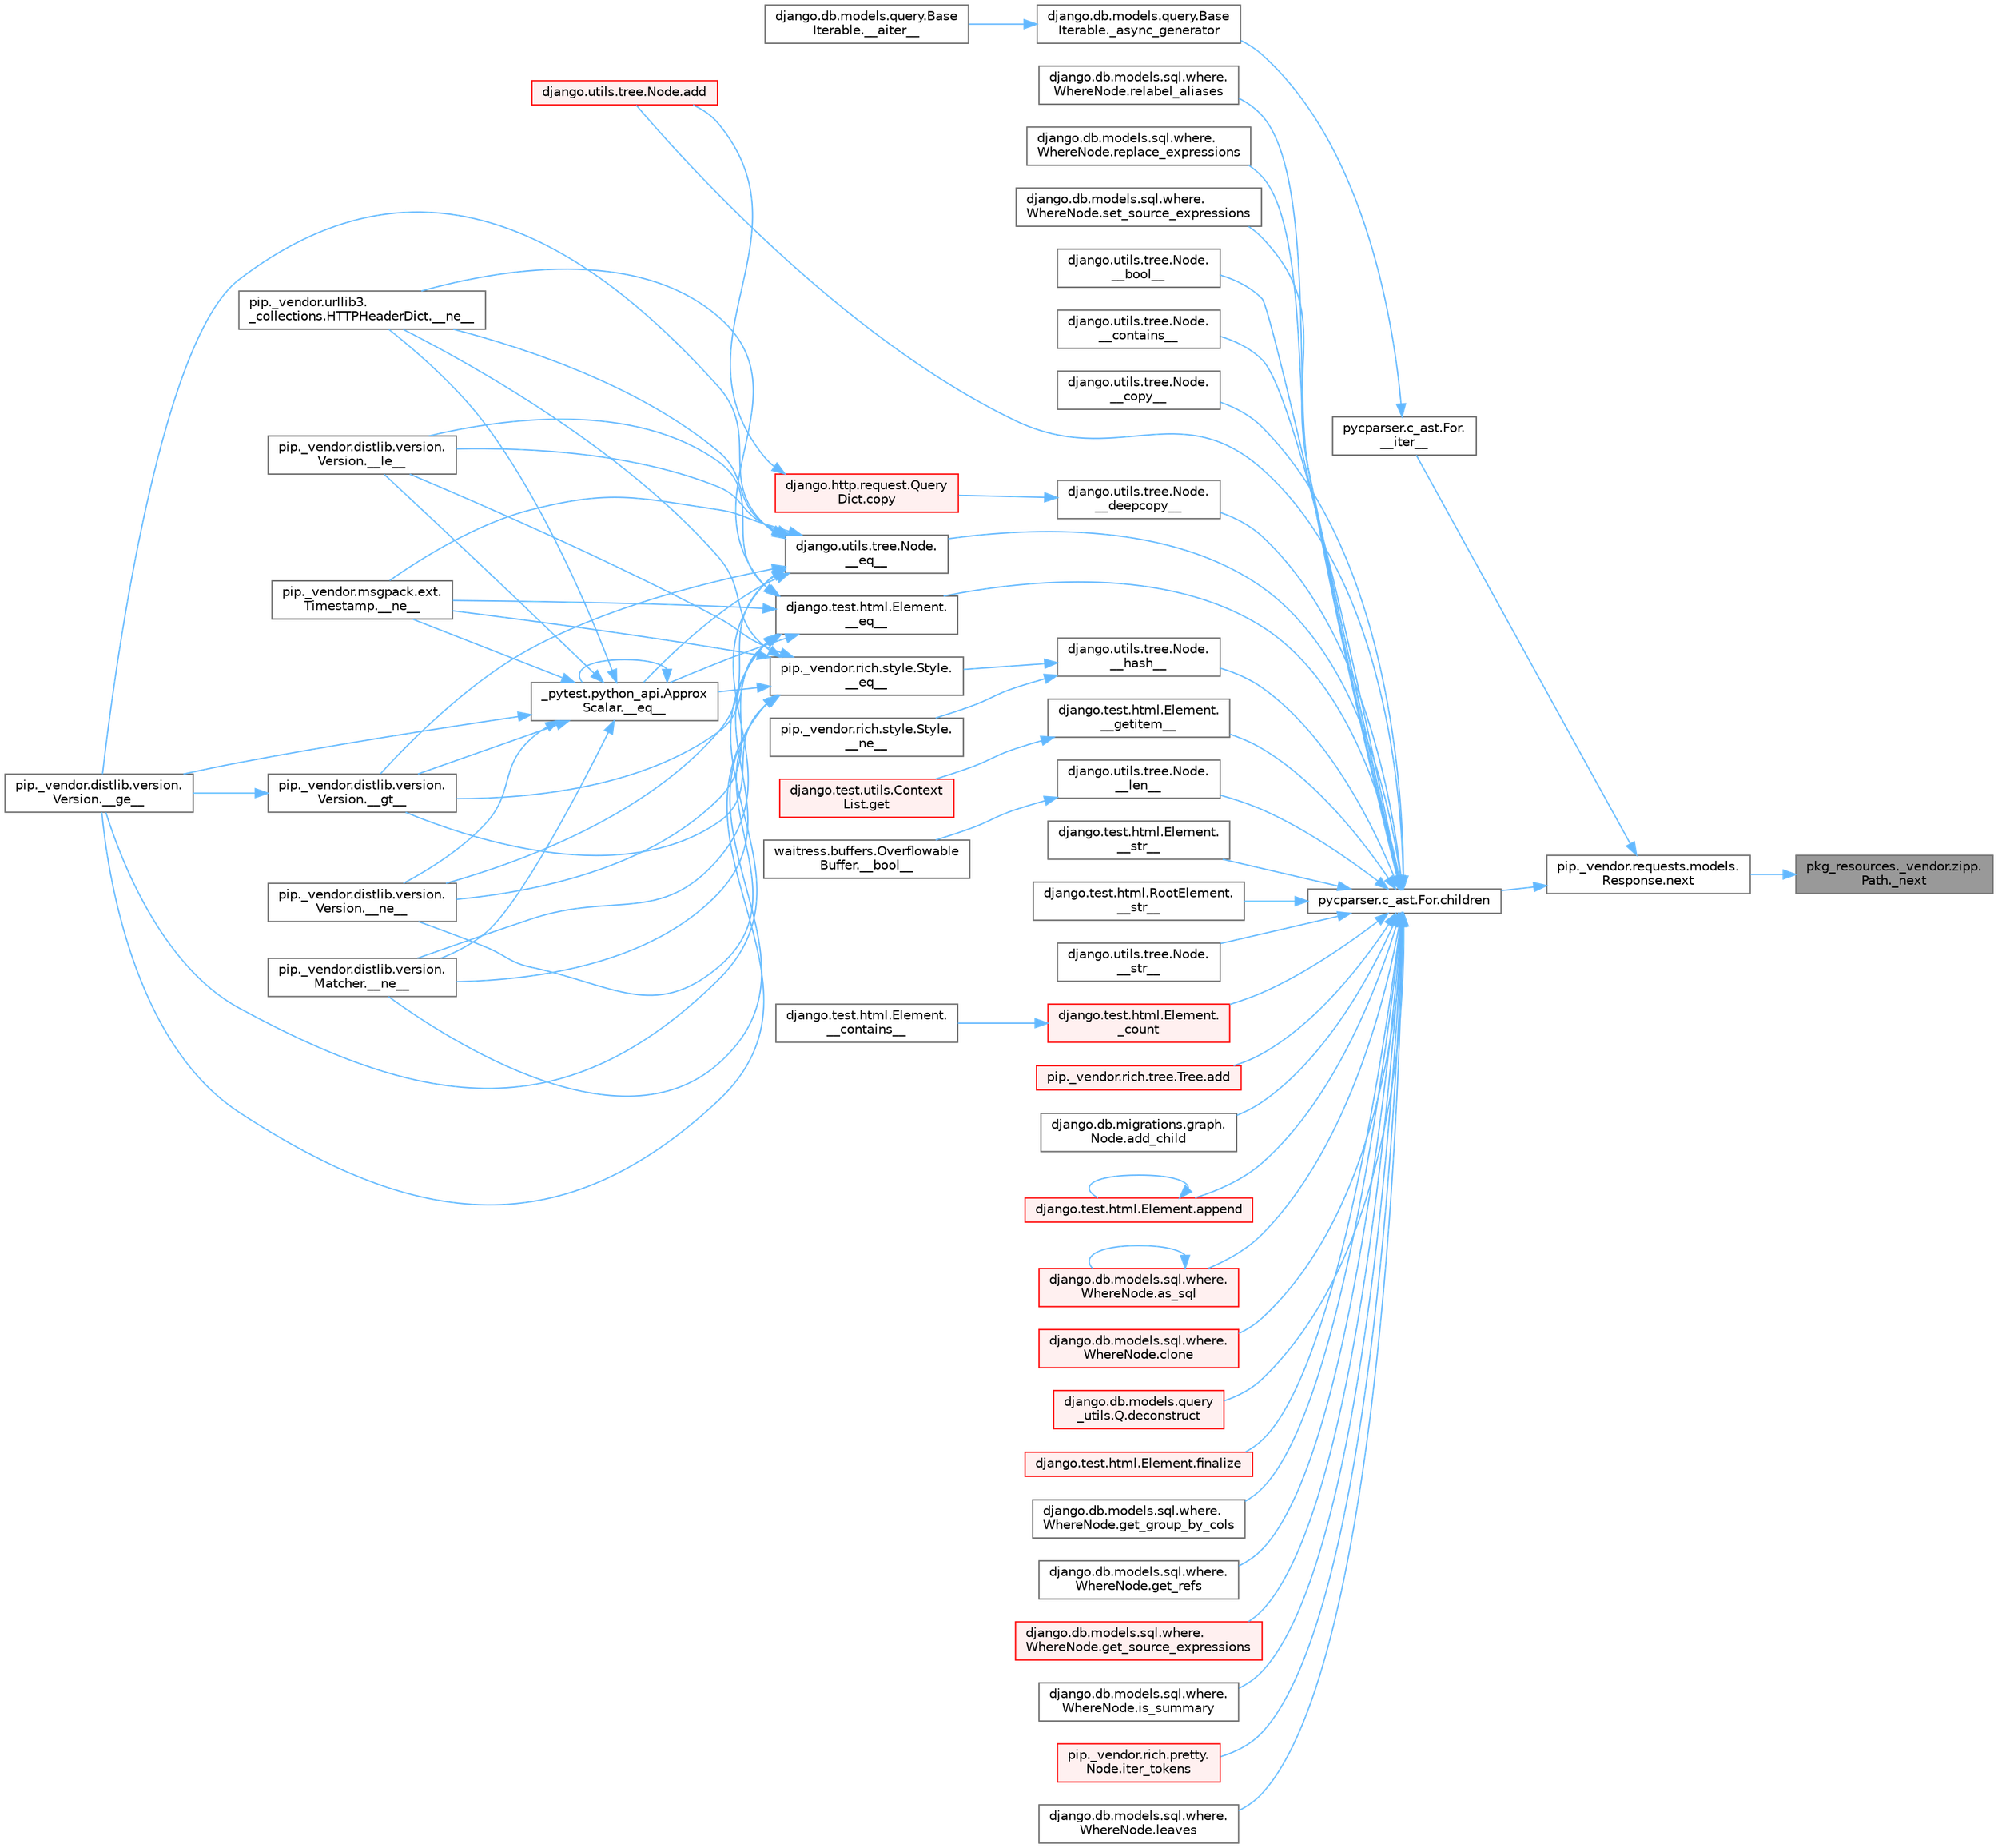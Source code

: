 digraph "pkg_resources._vendor.zipp.Path._next"
{
 // LATEX_PDF_SIZE
  bgcolor="transparent";
  edge [fontname=Helvetica,fontsize=10,labelfontname=Helvetica,labelfontsize=10];
  node [fontname=Helvetica,fontsize=10,shape=box,height=0.2,width=0.4];
  rankdir="RL";
  Node1 [id="Node000001",label="pkg_resources._vendor.zipp.\lPath._next",height=0.2,width=0.4,color="gray40", fillcolor="grey60", style="filled", fontcolor="black",tooltip=" "];
  Node1 -> Node2 [id="edge1_Node000001_Node000002",dir="back",color="steelblue1",style="solid",tooltip=" "];
  Node2 [id="Node000002",label="pip._vendor.requests.models.\lResponse.next",height=0.2,width=0.4,color="grey40", fillcolor="white", style="filled",URL="$classpip_1_1__vendor_1_1requests_1_1models_1_1_response.html#ad5843db283d1b1ca0152d4a34377e8f8",tooltip=" "];
  Node2 -> Node3 [id="edge2_Node000002_Node000003",dir="back",color="steelblue1",style="solid",tooltip=" "];
  Node3 [id="Node000003",label="pycparser.c_ast.For.\l__iter__",height=0.2,width=0.4,color="grey40", fillcolor="white", style="filled",URL="$classpycparser_1_1c__ast_1_1_for.html#a5ec4d376b5226521b188ad1e5ef7895b",tooltip=" "];
  Node3 -> Node4 [id="edge3_Node000003_Node000004",dir="back",color="steelblue1",style="solid",tooltip=" "];
  Node4 [id="Node000004",label="django.db.models.query.Base\lIterable._async_generator",height=0.2,width=0.4,color="grey40", fillcolor="white", style="filled",URL="$classdjango_1_1db_1_1models_1_1query_1_1_base_iterable.html#a3ecc2267976bc6628d1fe84d78355144",tooltip=" "];
  Node4 -> Node5 [id="edge4_Node000004_Node000005",dir="back",color="steelblue1",style="solid",tooltip=" "];
  Node5 [id="Node000005",label="django.db.models.query.Base\lIterable.__aiter__",height=0.2,width=0.4,color="grey40", fillcolor="white", style="filled",URL="$classdjango_1_1db_1_1models_1_1query_1_1_base_iterable.html#a43cb23849277ca87b702f8431492e8d9",tooltip=" "];
  Node2 -> Node6 [id="edge5_Node000002_Node000006",dir="back",color="steelblue1",style="solid",tooltip=" "];
  Node6 [id="Node000006",label="pycparser.c_ast.For.children",height=0.2,width=0.4,color="grey40", fillcolor="white", style="filled",URL="$classpycparser_1_1c__ast_1_1_for.html#a215c790814d9a305fc5046fec153fbe2",tooltip=" "];
  Node6 -> Node7 [id="edge6_Node000006_Node000007",dir="back",color="steelblue1",style="solid",tooltip=" "];
  Node7 [id="Node000007",label="django.utils.tree.Node.\l__bool__",height=0.2,width=0.4,color="grey40", fillcolor="white", style="filled",URL="$classdjango_1_1utils_1_1tree_1_1_node.html#a70a56e9492f929d850eebc44de75e25c",tooltip=" "];
  Node6 -> Node8 [id="edge7_Node000006_Node000008",dir="back",color="steelblue1",style="solid",tooltip=" "];
  Node8 [id="Node000008",label="django.utils.tree.Node.\l__contains__",height=0.2,width=0.4,color="grey40", fillcolor="white", style="filled",URL="$classdjango_1_1utils_1_1tree_1_1_node.html#ab55c47b46f14e5fde108b1c3cf95d93a",tooltip=" "];
  Node6 -> Node9 [id="edge8_Node000006_Node000009",dir="back",color="steelblue1",style="solid",tooltip=" "];
  Node9 [id="Node000009",label="django.utils.tree.Node.\l__copy__",height=0.2,width=0.4,color="grey40", fillcolor="white", style="filled",URL="$classdjango_1_1utils_1_1tree_1_1_node.html#abae878f6b4500b8b241c23d8fac46e63",tooltip=" "];
  Node6 -> Node10 [id="edge9_Node000006_Node000010",dir="back",color="steelblue1",style="solid",tooltip=" "];
  Node10 [id="Node000010",label="django.utils.tree.Node.\l__deepcopy__",height=0.2,width=0.4,color="grey40", fillcolor="white", style="filled",URL="$classdjango_1_1utils_1_1tree_1_1_node.html#a38840c46ded3963808edbeec90765d6b",tooltip=" "];
  Node10 -> Node11 [id="edge10_Node000010_Node000011",dir="back",color="steelblue1",style="solid",tooltip=" "];
  Node11 [id="Node000011",label="django.http.request.Query\lDict.copy",height=0.2,width=0.4,color="red", fillcolor="#FFF0F0", style="filled",URL="$classdjango_1_1http_1_1request_1_1_query_dict.html#ada9e4956e62868c5587b9ffde7b358b5",tooltip=" "];
  Node11 -> Node170 [id="edge11_Node000011_Node000170",dir="back",color="steelblue1",style="solid",tooltip=" "];
  Node170 [id="Node000170",label="django.utils.tree.Node.add",height=0.2,width=0.4,color="red", fillcolor="#FFF0F0", style="filled",URL="$classdjango_1_1utils_1_1tree_1_1_node.html#a2c883d105b5c9cfd32bff72c7469f18c",tooltip=" "];
  Node6 -> Node964 [id="edge12_Node000006_Node000964",dir="back",color="steelblue1",style="solid",tooltip=" "];
  Node964 [id="Node000964",label="django.test.html.Element.\l__eq__",height=0.2,width=0.4,color="grey40", fillcolor="white", style="filled",URL="$classdjango_1_1test_1_1html_1_1_element.html#a287e83f2ae4a6f13b9e00d7b70ee5d47",tooltip=" "];
  Node964 -> Node84 [id="edge13_Node000964_Node000084",dir="back",color="steelblue1",style="solid",tooltip=" "];
  Node84 [id="Node000084",label="_pytest.python_api.Approx\lScalar.__eq__",height=0.2,width=0.4,color="grey40", fillcolor="white", style="filled",URL="$class__pytest_1_1python__api_1_1_approx_scalar.html#af4601ee4ca7409927f88c83ebfc3d923",tooltip=" "];
  Node84 -> Node84 [id="edge14_Node000084_Node000084",dir="back",color="steelblue1",style="solid",tooltip=" "];
  Node84 -> Node85 [id="edge15_Node000084_Node000085",dir="back",color="steelblue1",style="solid",tooltip=" "];
  Node85 [id="Node000085",label="pip._vendor.distlib.version.\lVersion.__ge__",height=0.2,width=0.4,color="grey40", fillcolor="white", style="filled",URL="$classpip_1_1__vendor_1_1distlib_1_1version_1_1_version.html#aa6b7b889cebc687ddb5ed9040d01b1ec",tooltip=" "];
  Node84 -> Node86 [id="edge16_Node000084_Node000086",dir="back",color="steelblue1",style="solid",tooltip=" "];
  Node86 [id="Node000086",label="pip._vendor.distlib.version.\lVersion.__gt__",height=0.2,width=0.4,color="grey40", fillcolor="white", style="filled",URL="$classpip_1_1__vendor_1_1distlib_1_1version_1_1_version.html#a51cf0c8da1bb6829173ff6861b10cb5f",tooltip=" "];
  Node86 -> Node85 [id="edge17_Node000086_Node000085",dir="back",color="steelblue1",style="solid",tooltip=" "];
  Node84 -> Node87 [id="edge18_Node000084_Node000087",dir="back",color="steelblue1",style="solid",tooltip=" "];
  Node87 [id="Node000087",label="pip._vendor.distlib.version.\lVersion.__le__",height=0.2,width=0.4,color="grey40", fillcolor="white", style="filled",URL="$classpip_1_1__vendor_1_1distlib_1_1version_1_1_version.html#ae5e2c5d9b76377e286fcf92a382cbb8b",tooltip=" "];
  Node84 -> Node88 [id="edge19_Node000084_Node000088",dir="back",color="steelblue1",style="solid",tooltip=" "];
  Node88 [id="Node000088",label="pip._vendor.distlib.version.\lMatcher.__ne__",height=0.2,width=0.4,color="grey40", fillcolor="white", style="filled",URL="$classpip_1_1__vendor_1_1distlib_1_1version_1_1_matcher.html#a24f8f8a4686bff3018fee5d22f4e02f1",tooltip=" "];
  Node84 -> Node89 [id="edge20_Node000084_Node000089",dir="back",color="steelblue1",style="solid",tooltip=" "];
  Node89 [id="Node000089",label="pip._vendor.distlib.version.\lVersion.__ne__",height=0.2,width=0.4,color="grey40", fillcolor="white", style="filled",URL="$classpip_1_1__vendor_1_1distlib_1_1version_1_1_version.html#aea3cdf6db007318ab1a2e8d144e2a4a1",tooltip=" "];
  Node84 -> Node90 [id="edge21_Node000084_Node000090",dir="back",color="steelblue1",style="solid",tooltip=" "];
  Node90 [id="Node000090",label="pip._vendor.msgpack.ext.\lTimestamp.__ne__",height=0.2,width=0.4,color="grey40", fillcolor="white", style="filled",URL="$classpip_1_1__vendor_1_1msgpack_1_1ext_1_1_timestamp.html#ac38b8cada8075f7a1133b06bc99b2317",tooltip=" "];
  Node84 -> Node91 [id="edge22_Node000084_Node000091",dir="back",color="steelblue1",style="solid",tooltip=" "];
  Node91 [id="Node000091",label="pip._vendor.urllib3.\l_collections.HTTPHeaderDict.__ne__",height=0.2,width=0.4,color="grey40", fillcolor="white", style="filled",URL="$classpip_1_1__vendor_1_1urllib3_1_1__collections_1_1_h_t_t_p_header_dict.html#aa7766a9499d33160a1258e140e35a806",tooltip=" "];
  Node964 -> Node85 [id="edge23_Node000964_Node000085",dir="back",color="steelblue1",style="solid",tooltip=" "];
  Node964 -> Node86 [id="edge24_Node000964_Node000086",dir="back",color="steelblue1",style="solid",tooltip=" "];
  Node964 -> Node87 [id="edge25_Node000964_Node000087",dir="back",color="steelblue1",style="solid",tooltip=" "];
  Node964 -> Node88 [id="edge26_Node000964_Node000088",dir="back",color="steelblue1",style="solid",tooltip=" "];
  Node964 -> Node89 [id="edge27_Node000964_Node000089",dir="back",color="steelblue1",style="solid",tooltip=" "];
  Node964 -> Node90 [id="edge28_Node000964_Node000090",dir="back",color="steelblue1",style="solid",tooltip=" "];
  Node964 -> Node91 [id="edge29_Node000964_Node000091",dir="back",color="steelblue1",style="solid",tooltip=" "];
  Node6 -> Node1193 [id="edge30_Node000006_Node001193",dir="back",color="steelblue1",style="solid",tooltip=" "];
  Node1193 [id="Node001193",label="django.utils.tree.Node.\l__eq__",height=0.2,width=0.4,color="grey40", fillcolor="white", style="filled",URL="$classdjango_1_1utils_1_1tree_1_1_node.html#a0004316d098c61c046aef21dece2cce8",tooltip=" "];
  Node1193 -> Node84 [id="edge31_Node001193_Node000084",dir="back",color="steelblue1",style="solid",tooltip=" "];
  Node1193 -> Node85 [id="edge32_Node001193_Node000085",dir="back",color="steelblue1",style="solid",tooltip=" "];
  Node1193 -> Node86 [id="edge33_Node001193_Node000086",dir="back",color="steelblue1",style="solid",tooltip=" "];
  Node1193 -> Node87 [id="edge34_Node001193_Node000087",dir="back",color="steelblue1",style="solid",tooltip=" "];
  Node1193 -> Node88 [id="edge35_Node001193_Node000088",dir="back",color="steelblue1",style="solid",tooltip=" "];
  Node1193 -> Node89 [id="edge36_Node001193_Node000089",dir="back",color="steelblue1",style="solid",tooltip=" "];
  Node1193 -> Node90 [id="edge37_Node001193_Node000090",dir="back",color="steelblue1",style="solid",tooltip=" "];
  Node1193 -> Node91 [id="edge38_Node001193_Node000091",dir="back",color="steelblue1",style="solid",tooltip=" "];
  Node6 -> Node1194 [id="edge39_Node000006_Node001194",dir="back",color="steelblue1",style="solid",tooltip=" "];
  Node1194 [id="Node001194",label="django.test.html.Element.\l__getitem__",height=0.2,width=0.4,color="grey40", fillcolor="white", style="filled",URL="$classdjango_1_1test_1_1html_1_1_element.html#a50df5974a8fa0b0bdc93fdbeb2db7a49",tooltip=" "];
  Node1194 -> Node23 [id="edge40_Node001194_Node000023",dir="back",color="steelblue1",style="solid",tooltip=" "];
  Node23 [id="Node000023",label="django.test.utils.Context\lList.get",height=0.2,width=0.4,color="red", fillcolor="#FFF0F0", style="filled",URL="$classdjango_1_1test_1_1utils_1_1_context_list.html#a1797663a8ac92f44dcb9ad281a896842",tooltip=" "];
  Node6 -> Node1195 [id="edge41_Node000006_Node001195",dir="back",color="steelblue1",style="solid",tooltip=" "];
  Node1195 [id="Node001195",label="django.utils.tree.Node.\l__hash__",height=0.2,width=0.4,color="grey40", fillcolor="white", style="filled",URL="$classdjango_1_1utils_1_1tree_1_1_node.html#ad90478bdeb4e4284385a20cb629f5b9c",tooltip=" "];
  Node1195 -> Node94 [id="edge42_Node001195_Node000094",dir="back",color="steelblue1",style="solid",tooltip=" "];
  Node94 [id="Node000094",label="pip._vendor.rich.style.Style.\l__eq__",height=0.2,width=0.4,color="grey40", fillcolor="white", style="filled",URL="$classpip_1_1__vendor_1_1rich_1_1style_1_1_style.html#aa1040cd22d3171dc8ac3f0ce31653284",tooltip=" "];
  Node94 -> Node84 [id="edge43_Node000094_Node000084",dir="back",color="steelblue1",style="solid",tooltip=" "];
  Node94 -> Node85 [id="edge44_Node000094_Node000085",dir="back",color="steelblue1",style="solid",tooltip=" "];
  Node94 -> Node86 [id="edge45_Node000094_Node000086",dir="back",color="steelblue1",style="solid",tooltip=" "];
  Node94 -> Node87 [id="edge46_Node000094_Node000087",dir="back",color="steelblue1",style="solid",tooltip=" "];
  Node94 -> Node88 [id="edge47_Node000094_Node000088",dir="back",color="steelblue1",style="solid",tooltip=" "];
  Node94 -> Node89 [id="edge48_Node000094_Node000089",dir="back",color="steelblue1",style="solid",tooltip=" "];
  Node94 -> Node90 [id="edge49_Node000094_Node000090",dir="back",color="steelblue1",style="solid",tooltip=" "];
  Node94 -> Node91 [id="edge50_Node000094_Node000091",dir="back",color="steelblue1",style="solid",tooltip=" "];
  Node1195 -> Node95 [id="edge51_Node001195_Node000095",dir="back",color="steelblue1",style="solid",tooltip=" "];
  Node95 [id="Node000095",label="pip._vendor.rich.style.Style.\l__ne__",height=0.2,width=0.4,color="grey40", fillcolor="white", style="filled",URL="$classpip_1_1__vendor_1_1rich_1_1style_1_1_style.html#a97595d869459e2d619505c87c0b9fe81",tooltip=" "];
  Node6 -> Node1196 [id="edge52_Node000006_Node001196",dir="back",color="steelblue1",style="solid",tooltip=" "];
  Node1196 [id="Node001196",label="django.utils.tree.Node.\l__len__",height=0.2,width=0.4,color="grey40", fillcolor="white", style="filled",URL="$classdjango_1_1utils_1_1tree_1_1_node.html#adfb069350f968cc822337df8dd3972cd",tooltip=" "];
  Node1196 -> Node122 [id="edge53_Node001196_Node000122",dir="back",color="steelblue1",style="solid",tooltip=" "];
  Node122 [id="Node000122",label="waitress.buffers.Overflowable\lBuffer.__bool__",height=0.2,width=0.4,color="grey40", fillcolor="white", style="filled",URL="$classwaitress_1_1buffers_1_1_overflowable_buffer.html#afb6d9eccdeea0e50b91f9281878e017a",tooltip=" "];
  Node6 -> Node1020 [id="edge54_Node000006_Node001020",dir="back",color="steelblue1",style="solid",tooltip=" "];
  Node1020 [id="Node001020",label="django.test.html.Element.\l__str__",height=0.2,width=0.4,color="grey40", fillcolor="white", style="filled",URL="$classdjango_1_1test_1_1html_1_1_element.html#a64d65b77132b5ae721ff0862e0440d38",tooltip=" "];
  Node6 -> Node1197 [id="edge55_Node000006_Node001197",dir="back",color="steelblue1",style="solid",tooltip=" "];
  Node1197 [id="Node001197",label="django.test.html.RootElement.\l__str__",height=0.2,width=0.4,color="grey40", fillcolor="white", style="filled",URL="$classdjango_1_1test_1_1html_1_1_root_element.html#a0a23f27acaaafe4eec2628245fbfd399",tooltip=" "];
  Node6 -> Node1198 [id="edge56_Node000006_Node001198",dir="back",color="steelblue1",style="solid",tooltip=" "];
  Node1198 [id="Node001198",label="django.utils.tree.Node.\l__str__",height=0.2,width=0.4,color="grey40", fillcolor="white", style="filled",URL="$classdjango_1_1utils_1_1tree_1_1_node.html#af5edff9bf0b3238652c57425e2eda469",tooltip=" "];
  Node6 -> Node1199 [id="edge57_Node000006_Node001199",dir="back",color="steelblue1",style="solid",tooltip=" "];
  Node1199 [id="Node001199",label="django.test.html.Element.\l_count",height=0.2,width=0.4,color="red", fillcolor="#FFF0F0", style="filled",URL="$classdjango_1_1test_1_1html_1_1_element.html#a41931b250e40c64a492d92a08ecda738",tooltip=" "];
  Node1199 -> Node1200 [id="edge58_Node001199_Node001200",dir="back",color="steelblue1",style="solid",tooltip=" "];
  Node1200 [id="Node001200",label="django.test.html.Element.\l__contains__",height=0.2,width=0.4,color="grey40", fillcolor="white", style="filled",URL="$classdjango_1_1test_1_1html_1_1_element.html#a227aa6f6e0a822f619c2187f566e9e01",tooltip=" "];
  Node6 -> Node170 [id="edge59_Node000006_Node000170",dir="back",color="steelblue1",style="solid",tooltip=" "];
  Node6 -> Node1215 [id="edge60_Node000006_Node001215",dir="back",color="steelblue1",style="solid",tooltip=" "];
  Node1215 [id="Node001215",label="pip._vendor.rich.tree.Tree.add",height=0.2,width=0.4,color="red", fillcolor="#FFF0F0", style="filled",URL="$classpip_1_1__vendor_1_1rich_1_1tree_1_1_tree.html#a0ce550864757b1ee2756237b6e754aae",tooltip=" "];
  Node6 -> Node1216 [id="edge61_Node000006_Node001216",dir="back",color="steelblue1",style="solid",tooltip=" "];
  Node1216 [id="Node001216",label="django.db.migrations.graph.\lNode.add_child",height=0.2,width=0.4,color="grey40", fillcolor="white", style="filled",URL="$classdjango_1_1db_1_1migrations_1_1graph_1_1_node.html#ab19fb2c4c58dbfa6d5223c59d5cad529",tooltip=" "];
  Node6 -> Node1217 [id="edge62_Node000006_Node001217",dir="back",color="steelblue1",style="solid",tooltip=" "];
  Node1217 [id="Node001217",label="django.test.html.Element.append",height=0.2,width=0.4,color="red", fillcolor="#FFF0F0", style="filled",URL="$classdjango_1_1test_1_1html_1_1_element.html#a777b8a687c36ca1eae49eabec1963e0c",tooltip=" "];
  Node1217 -> Node1217 [id="edge63_Node001217_Node001217",dir="back",color="steelblue1",style="solid",tooltip=" "];
  Node6 -> Node1218 [id="edge64_Node000006_Node001218",dir="back",color="steelblue1",style="solid",tooltip=" "];
  Node1218 [id="Node001218",label="django.db.models.sql.where.\lWhereNode.as_sql",height=0.2,width=0.4,color="red", fillcolor="#FFF0F0", style="filled",URL="$classdjango_1_1db_1_1models_1_1sql_1_1where_1_1_where_node.html#aea3cf4a913c71f0c181e6e81b819b590",tooltip=" "];
  Node1218 -> Node1218 [id="edge65_Node001218_Node001218",dir="back",color="steelblue1",style="solid",tooltip=" "];
  Node6 -> Node303 [id="edge66_Node000006_Node000303",dir="back",color="steelblue1",style="solid",tooltip=" "];
  Node303 [id="Node000303",label="django.db.models.sql.where.\lWhereNode.clone",height=0.2,width=0.4,color="red", fillcolor="#FFF0F0", style="filled",URL="$classdjango_1_1db_1_1models_1_1sql_1_1where_1_1_where_node.html#a0faff63950b774ce4ad391ea1f6b6d2c",tooltip=" "];
  Node6 -> Node1219 [id="edge67_Node000006_Node001219",dir="back",color="steelblue1",style="solid",tooltip=" "];
  Node1219 [id="Node001219",label="django.db.models.query\l_utils.Q.deconstruct",height=0.2,width=0.4,color="red", fillcolor="#FFF0F0", style="filled",URL="$classdjango_1_1db_1_1models_1_1query__utils_1_1_q.html#ac606e6b94b4af8af0edbd144709ff4d9",tooltip=" "];
  Node6 -> Node1220 [id="edge68_Node000006_Node001220",dir="back",color="steelblue1",style="solid",tooltip=" "];
  Node1220 [id="Node001220",label="django.test.html.Element.finalize",height=0.2,width=0.4,color="red", fillcolor="#FFF0F0", style="filled",URL="$classdjango_1_1test_1_1html_1_1_element.html#a43e85666da059388c8c88f8c4728d412",tooltip=" "];
  Node6 -> Node1223 [id="edge69_Node000006_Node001223",dir="back",color="steelblue1",style="solid",tooltip=" "];
  Node1223 [id="Node001223",label="django.db.models.sql.where.\lWhereNode.get_group_by_cols",height=0.2,width=0.4,color="grey40", fillcolor="white", style="filled",URL="$classdjango_1_1db_1_1models_1_1sql_1_1where_1_1_where_node.html#a8a251bb874845d5d826007c1bd01becd",tooltip=" "];
  Node6 -> Node1224 [id="edge70_Node000006_Node001224",dir="back",color="steelblue1",style="solid",tooltip=" "];
  Node1224 [id="Node001224",label="django.db.models.sql.where.\lWhereNode.get_refs",height=0.2,width=0.4,color="grey40", fillcolor="white", style="filled",URL="$classdjango_1_1db_1_1models_1_1sql_1_1where_1_1_where_node.html#a0fca493aedbb4f97cc371002f61705f8",tooltip=" "];
  Node6 -> Node1225 [id="edge71_Node000006_Node001225",dir="back",color="steelblue1",style="solid",tooltip=" "];
  Node1225 [id="Node001225",label="django.db.models.sql.where.\lWhereNode.get_source_expressions",height=0.2,width=0.4,color="red", fillcolor="#FFF0F0", style="filled",URL="$classdjango_1_1db_1_1models_1_1sql_1_1where_1_1_where_node.html#ae3155308ff1faf4914e3e7f0134f49d7",tooltip=" "];
  Node6 -> Node1561 [id="edge72_Node000006_Node001561",dir="back",color="steelblue1",style="solid",tooltip=" "];
  Node1561 [id="Node001561",label="django.db.models.sql.where.\lWhereNode.is_summary",height=0.2,width=0.4,color="grey40", fillcolor="white", style="filled",URL="$classdjango_1_1db_1_1models_1_1sql_1_1where_1_1_where_node.html#a5ccaa2ffb892fb471dcc890c220f2870",tooltip=" "];
  Node6 -> Node1562 [id="edge73_Node000006_Node001562",dir="back",color="steelblue1",style="solid",tooltip=" "];
  Node1562 [id="Node001562",label="pip._vendor.rich.pretty.\lNode.iter_tokens",height=0.2,width=0.4,color="red", fillcolor="#FFF0F0", style="filled",URL="$classpip_1_1__vendor_1_1rich_1_1pretty_1_1_node.html#a0aa14e355c4ac08308ae1a96f9d3ebc2",tooltip=" "];
  Node6 -> Node1565 [id="edge74_Node000006_Node001565",dir="back",color="steelblue1",style="solid",tooltip=" "];
  Node1565 [id="Node001565",label="django.db.models.sql.where.\lWhereNode.leaves",height=0.2,width=0.4,color="grey40", fillcolor="white", style="filled",URL="$classdjango_1_1db_1_1models_1_1sql_1_1where_1_1_where_node.html#a517032e8f6a9c2ab5667dfa7af5e7c78",tooltip=" "];
  Node6 -> Node1566 [id="edge75_Node000006_Node001566",dir="back",color="steelblue1",style="solid",tooltip=" "];
  Node1566 [id="Node001566",label="django.db.models.sql.where.\lWhereNode.relabel_aliases",height=0.2,width=0.4,color="grey40", fillcolor="white", style="filled",URL="$classdjango_1_1db_1_1models_1_1sql_1_1where_1_1_where_node.html#aa711da79e8d50721aac88462d8fd7aa3",tooltip=" "];
  Node6 -> Node342 [id="edge76_Node000006_Node000342",dir="back",color="steelblue1",style="solid",tooltip=" "];
  Node342 [id="Node000342",label="django.db.models.sql.where.\lWhereNode.replace_expressions",height=0.2,width=0.4,color="grey40", fillcolor="white", style="filled",URL="$classdjango_1_1db_1_1models_1_1sql_1_1where_1_1_where_node.html#a1cc3580a7f4a51605b52ae4a9653b3ac",tooltip=" "];
  Node6 -> Node1567 [id="edge77_Node000006_Node001567",dir="back",color="steelblue1",style="solid",tooltip=" "];
  Node1567 [id="Node001567",label="django.db.models.sql.where.\lWhereNode.set_source_expressions",height=0.2,width=0.4,color="grey40", fillcolor="white", style="filled",URL="$classdjango_1_1db_1_1models_1_1sql_1_1where_1_1_where_node.html#a23354972ea3d95bd6c33df045d213ed6",tooltip=" "];
}
